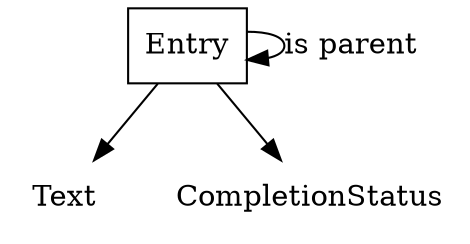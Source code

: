 digraph Schema {
    node [shape=box];
    Entry;

    Entry -> Entry [label="is parent"];

    node [shape=plaintext];
    Entry -> Text;
    Entry -> CompletionStatus;
}

